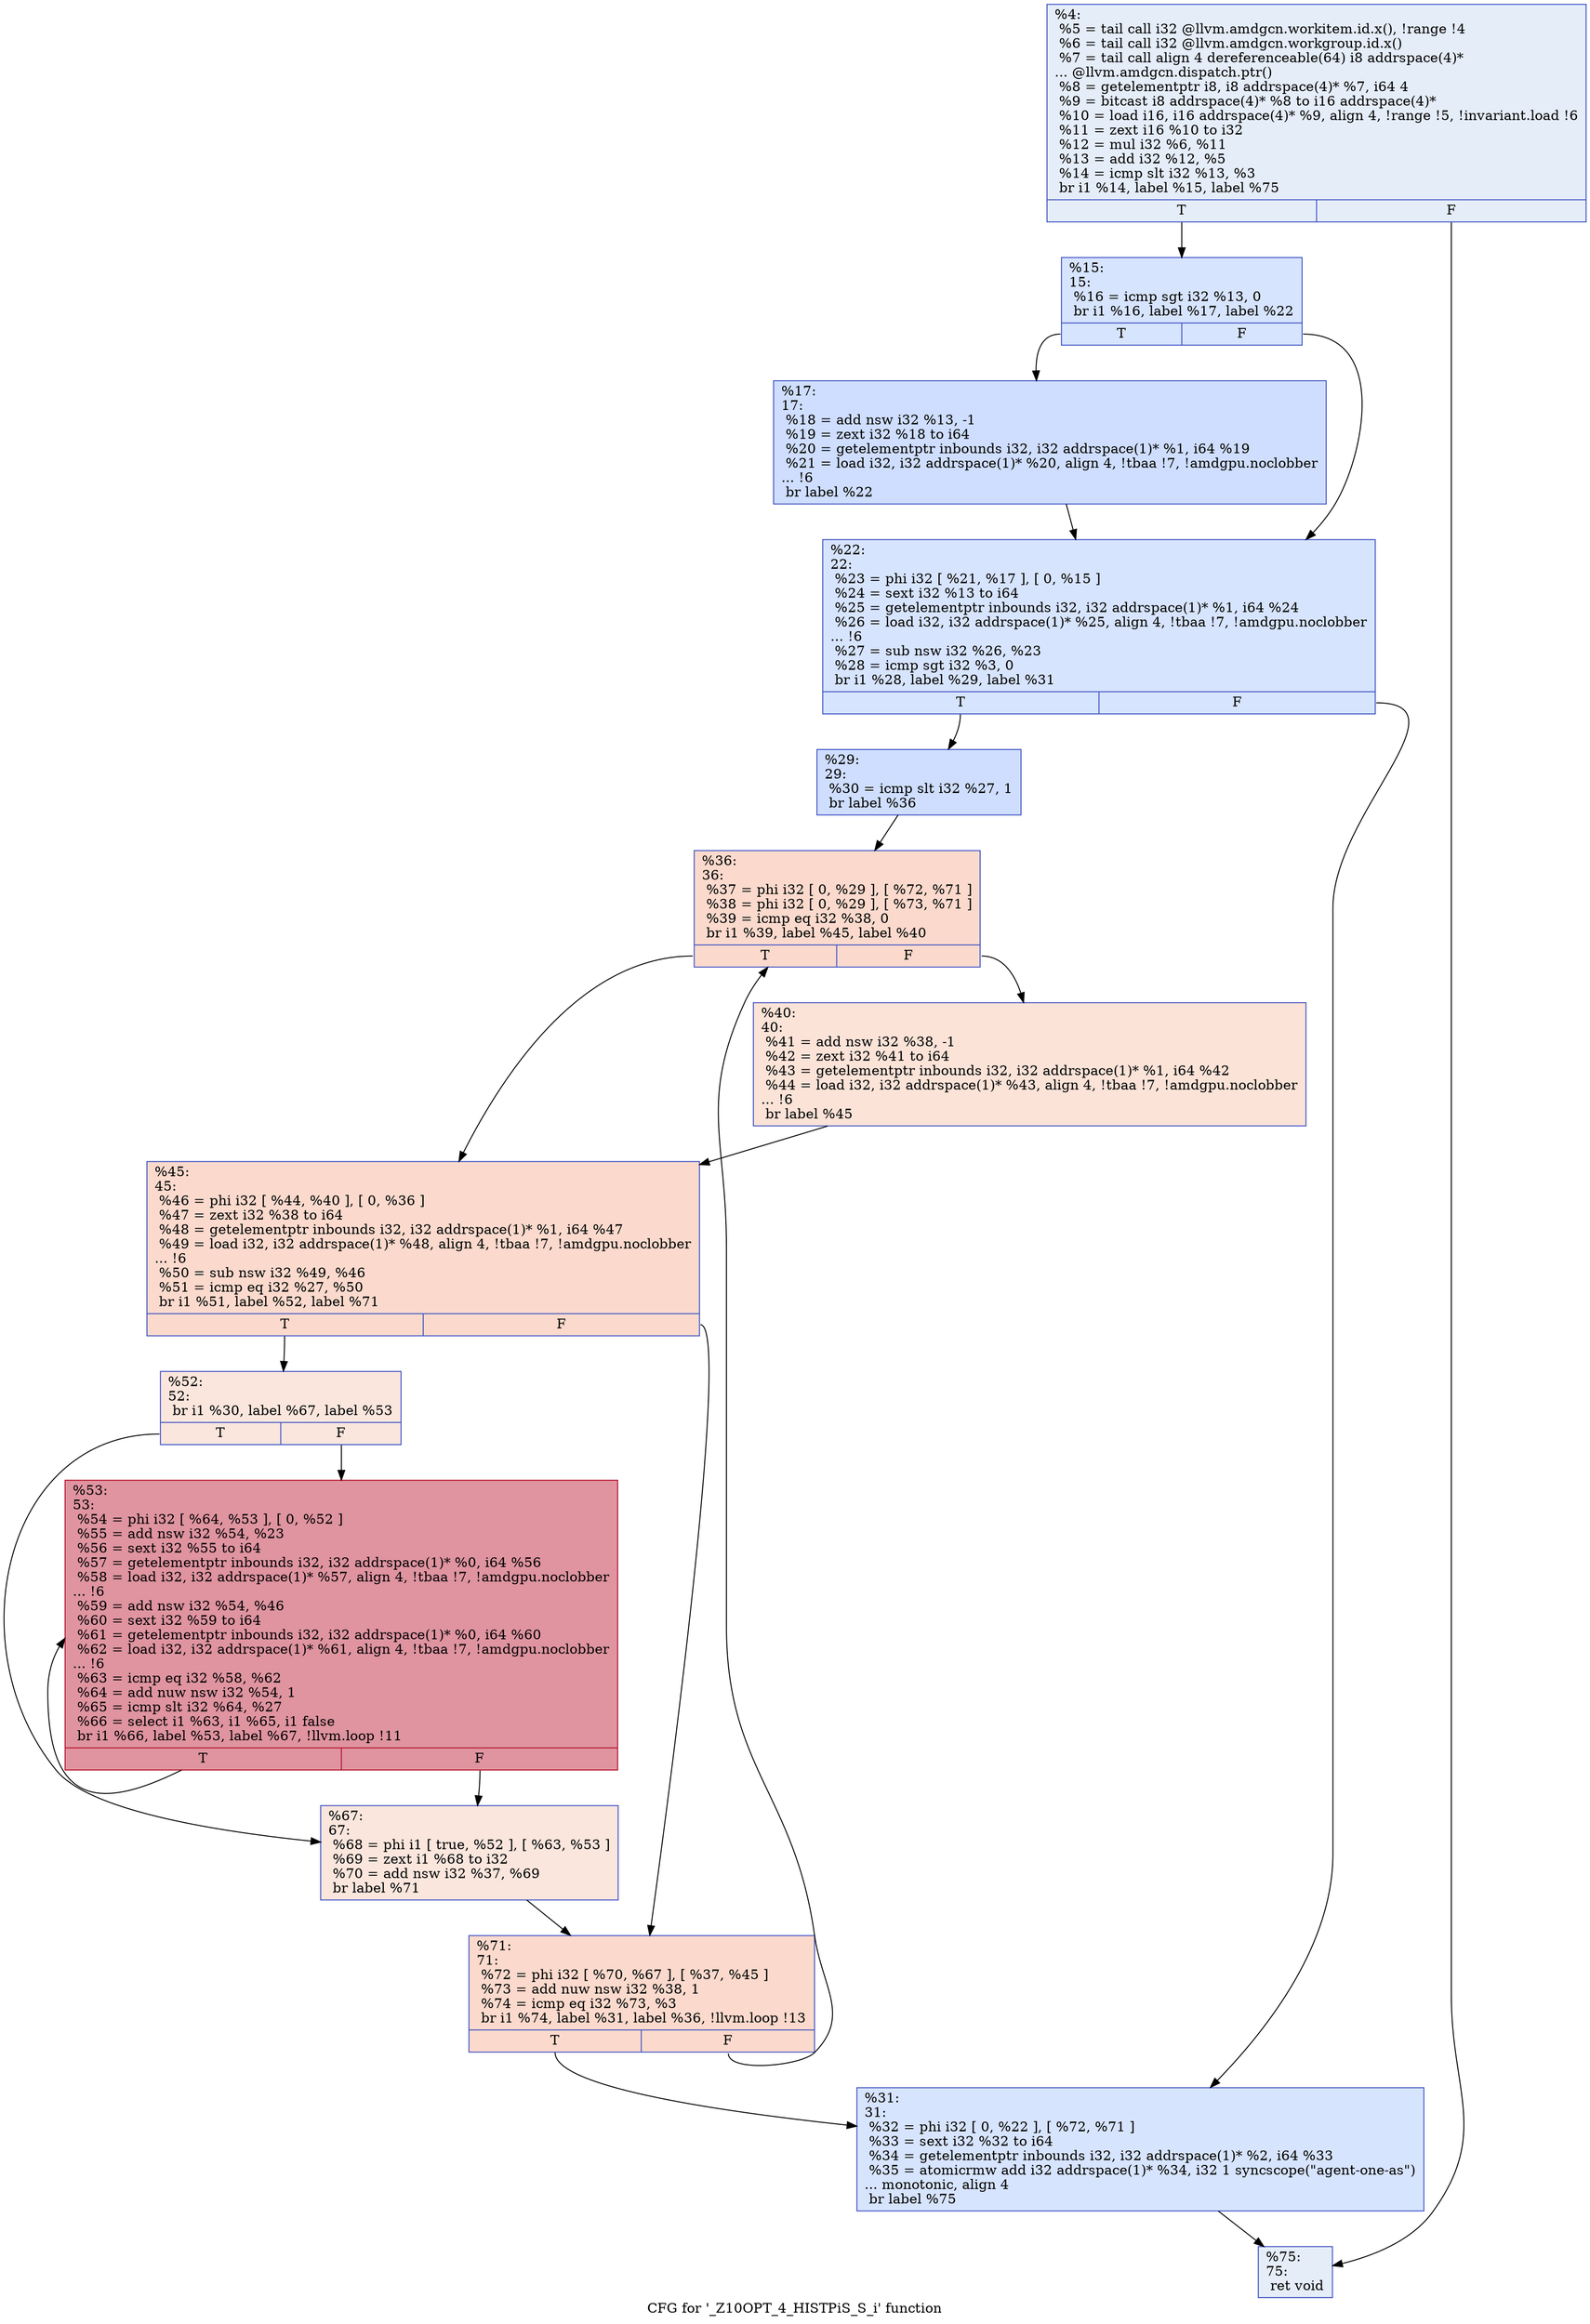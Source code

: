 digraph "CFG for '_Z10OPT_4_HISTPiS_S_i' function" {
	label="CFG for '_Z10OPT_4_HISTPiS_S_i' function";

	Node0x6121b80 [shape=record,color="#3d50c3ff", style=filled, fillcolor="#c5d6f270",label="{%4:\l  %5 = tail call i32 @llvm.amdgcn.workitem.id.x(), !range !4\l  %6 = tail call i32 @llvm.amdgcn.workgroup.id.x()\l  %7 = tail call align 4 dereferenceable(64) i8 addrspace(4)*\l... @llvm.amdgcn.dispatch.ptr()\l  %8 = getelementptr i8, i8 addrspace(4)* %7, i64 4\l  %9 = bitcast i8 addrspace(4)* %8 to i16 addrspace(4)*\l  %10 = load i16, i16 addrspace(4)* %9, align 4, !range !5, !invariant.load !6\l  %11 = zext i16 %10 to i32\l  %12 = mul i32 %6, %11\l  %13 = add i32 %12, %5\l  %14 = icmp slt i32 %13, %3\l  br i1 %14, label %15, label %75\l|{<s0>T|<s1>F}}"];
	Node0x6121b80:s0 -> Node0x6121bd0;
	Node0x6121b80:s1 -> Node0x6123b10;
	Node0x6121bd0 [shape=record,color="#3d50c3ff", style=filled, fillcolor="#a5c3fe70",label="{%15:\l15:                                               \l  %16 = icmp sgt i32 %13, 0\l  br i1 %16, label %17, label %22\l|{<s0>T|<s1>F}}"];
	Node0x6121bd0:s0 -> Node0x6123420;
	Node0x6121bd0:s1 -> Node0x6123df0;
	Node0x6123420 [shape=record,color="#3d50c3ff", style=filled, fillcolor="#93b5fe70",label="{%17:\l17:                                               \l  %18 = add nsw i32 %13, -1\l  %19 = zext i32 %18 to i64\l  %20 = getelementptr inbounds i32, i32 addrspace(1)* %1, i64 %19\l  %21 = load i32, i32 addrspace(1)* %20, align 4, !tbaa !7, !amdgpu.noclobber\l... !6\l  br label %22\l}"];
	Node0x6123420 -> Node0x6123df0;
	Node0x6123df0 [shape=record,color="#3d50c3ff", style=filled, fillcolor="#a5c3fe70",label="{%22:\l22:                                               \l  %23 = phi i32 [ %21, %17 ], [ 0, %15 ]\l  %24 = sext i32 %13 to i64\l  %25 = getelementptr inbounds i32, i32 addrspace(1)* %1, i64 %24\l  %26 = load i32, i32 addrspace(1)* %25, align 4, !tbaa !7, !amdgpu.noclobber\l... !6\l  %27 = sub nsw i32 %26, %23\l  %28 = icmp sgt i32 %3, 0\l  br i1 %28, label %29, label %31\l|{<s0>T|<s1>F}}"];
	Node0x6123df0:s0 -> Node0x61252c0;
	Node0x6123df0:s1 -> Node0x6125350;
	Node0x61252c0 [shape=record,color="#3d50c3ff", style=filled, fillcolor="#93b5fe70",label="{%29:\l29:                                               \l  %30 = icmp slt i32 %27, 1\l  br label %36\l}"];
	Node0x61252c0 -> Node0x6125520;
	Node0x6125350 [shape=record,color="#3d50c3ff", style=filled, fillcolor="#a5c3fe70",label="{%31:\l31:                                               \l  %32 = phi i32 [ 0, %22 ], [ %72, %71 ]\l  %33 = sext i32 %32 to i64\l  %34 = getelementptr inbounds i32, i32 addrspace(1)* %2, i64 %33\l  %35 = atomicrmw add i32 addrspace(1)* %34, i32 1 syncscope(\"agent-one-as\")\l... monotonic, align 4\l  br label %75\l}"];
	Node0x6125350 -> Node0x6123b10;
	Node0x6125520 [shape=record,color="#3d50c3ff", style=filled, fillcolor="#f7ac8e70",label="{%36:\l36:                                               \l  %37 = phi i32 [ 0, %29 ], [ %72, %71 ]\l  %38 = phi i32 [ 0, %29 ], [ %73, %71 ]\l  %39 = icmp eq i32 %38, 0\l  br i1 %39, label %45, label %40\l|{<s0>T|<s1>F}}"];
	Node0x6125520:s0 -> Node0x6125cb0;
	Node0x6125520:s1 -> Node0x6125d40;
	Node0x6125d40 [shape=record,color="#3d50c3ff", style=filled, fillcolor="#f6bfa670",label="{%40:\l40:                                               \l  %41 = add nsw i32 %38, -1\l  %42 = zext i32 %41 to i64\l  %43 = getelementptr inbounds i32, i32 addrspace(1)* %1, i64 %42\l  %44 = load i32, i32 addrspace(1)* %43, align 4, !tbaa !7, !amdgpu.noclobber\l... !6\l  br label %45\l}"];
	Node0x6125d40 -> Node0x6125cb0;
	Node0x6125cb0 [shape=record,color="#3d50c3ff", style=filled, fillcolor="#f7ac8e70",label="{%45:\l45:                                               \l  %46 = phi i32 [ %44, %40 ], [ 0, %36 ]\l  %47 = zext i32 %38 to i64\l  %48 = getelementptr inbounds i32, i32 addrspace(1)* %1, i64 %47\l  %49 = load i32, i32 addrspace(1)* %48, align 4, !tbaa !7, !amdgpu.noclobber\l... !6\l  %50 = sub nsw i32 %49, %46\l  %51 = icmp eq i32 %27, %50\l  br i1 %51, label %52, label %71\l|{<s0>T|<s1>F}}"];
	Node0x6125cb0:s0 -> Node0x6126480;
	Node0x6125cb0:s1 -> Node0x6125610;
	Node0x6126480 [shape=record,color="#3d50c3ff", style=filled, fillcolor="#f3c7b170",label="{%52:\l52:                                               \l  br i1 %30, label %67, label %53\l|{<s0>T|<s1>F}}"];
	Node0x6126480:s0 -> Node0x61265c0;
	Node0x6126480:s1 -> Node0x6126610;
	Node0x6126610 [shape=record,color="#b70d28ff", style=filled, fillcolor="#b70d2870",label="{%53:\l53:                                               \l  %54 = phi i32 [ %64, %53 ], [ 0, %52 ]\l  %55 = add nsw i32 %54, %23\l  %56 = sext i32 %55 to i64\l  %57 = getelementptr inbounds i32, i32 addrspace(1)* %0, i64 %56\l  %58 = load i32, i32 addrspace(1)* %57, align 4, !tbaa !7, !amdgpu.noclobber\l... !6\l  %59 = add nsw i32 %54, %46\l  %60 = sext i32 %59 to i64\l  %61 = getelementptr inbounds i32, i32 addrspace(1)* %0, i64 %60\l  %62 = load i32, i32 addrspace(1)* %61, align 4, !tbaa !7, !amdgpu.noclobber\l... !6\l  %63 = icmp eq i32 %58, %62\l  %64 = add nuw nsw i32 %54, 1\l  %65 = icmp slt i32 %64, %27\l  %66 = select i1 %63, i1 %65, i1 false\l  br i1 %66, label %53, label %67, !llvm.loop !11\l|{<s0>T|<s1>F}}"];
	Node0x6126610:s0 -> Node0x6126610;
	Node0x6126610:s1 -> Node0x61265c0;
	Node0x61265c0 [shape=record,color="#3d50c3ff", style=filled, fillcolor="#f3c7b170",label="{%67:\l67:                                               \l  %68 = phi i1 [ true, %52 ], [ %63, %53 ]\l  %69 = zext i1 %68 to i32\l  %70 = add nsw i32 %37, %69\l  br label %71\l}"];
	Node0x61265c0 -> Node0x6125610;
	Node0x6125610 [shape=record,color="#3d50c3ff", style=filled, fillcolor="#f7ac8e70",label="{%71:\l71:                                               \l  %72 = phi i32 [ %70, %67 ], [ %37, %45 ]\l  %73 = add nuw nsw i32 %38, 1\l  %74 = icmp eq i32 %73, %3\l  br i1 %74, label %31, label %36, !llvm.loop !13\l|{<s0>T|<s1>F}}"];
	Node0x6125610:s0 -> Node0x6125350;
	Node0x6125610:s1 -> Node0x6125520;
	Node0x6123b10 [shape=record,color="#3d50c3ff", style=filled, fillcolor="#c5d6f270",label="{%75:\l75:                                               \l  ret void\l}"];
}
